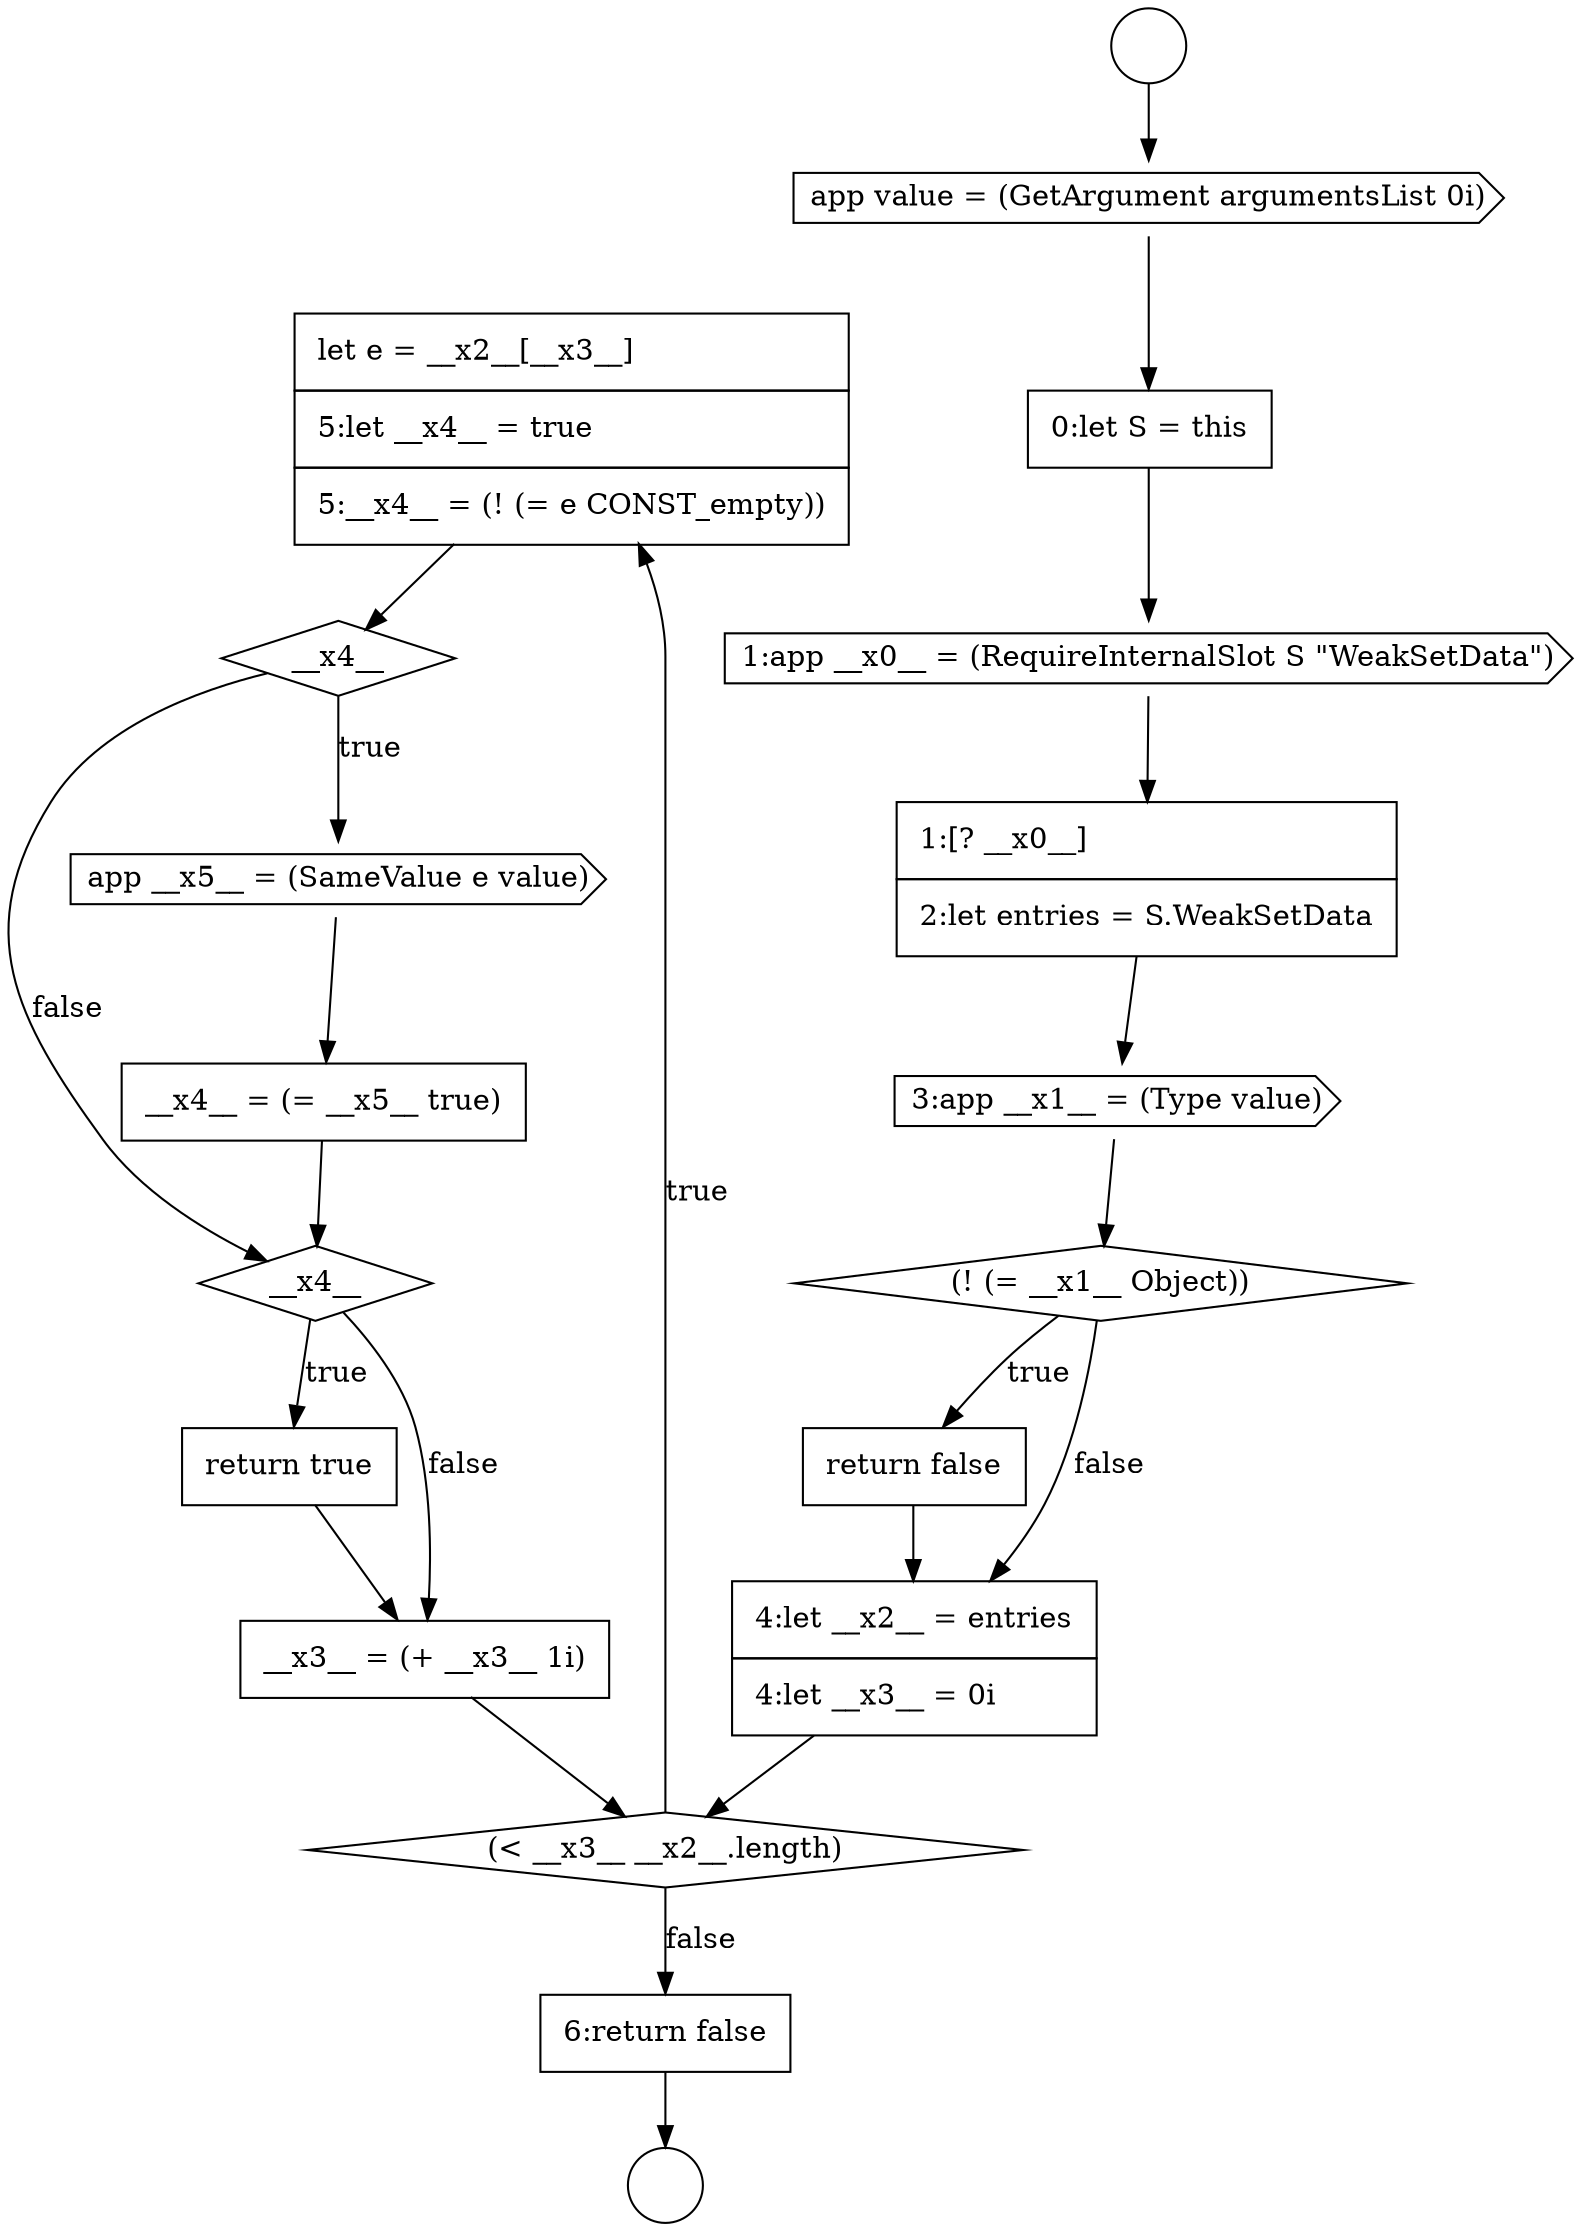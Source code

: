 digraph {
  node17257 [shape=none, margin=0, label=<<font color="black">
    <table border="0" cellborder="1" cellspacing="0" cellpadding="10">
      <tr><td align="left">let e = __x2__[__x3__]</td></tr>
      <tr><td align="left">5:let __x4__ = true</td></tr>
      <tr><td align="left">5:__x4__ = (! (= e CONST_empty))</td></tr>
    </table>
  </font>> color="black" fillcolor="white" style=filled]
  node17264 [shape=none, margin=0, label=<<font color="black">
    <table border="0" cellborder="1" cellspacing="0" cellpadding="10">
      <tr><td align="left">6:return false</td></tr>
    </table>
  </font>> color="black" fillcolor="white" style=filled]
  node17254 [shape=none, margin=0, label=<<font color="black">
    <table border="0" cellborder="1" cellspacing="0" cellpadding="10">
      <tr><td align="left">return false</td></tr>
    </table>
  </font>> color="black" fillcolor="white" style=filled]
  node17260 [shape=none, margin=0, label=<<font color="black">
    <table border="0" cellborder="1" cellspacing="0" cellpadding="10">
      <tr><td align="left">__x4__ = (= __x5__ true)</td></tr>
    </table>
  </font>> color="black" fillcolor="white" style=filled]
  node17251 [shape=none, margin=0, label=<<font color="black">
    <table border="0" cellborder="1" cellspacing="0" cellpadding="10">
      <tr><td align="left">1:[? __x0__]</td></tr>
      <tr><td align="left">2:let entries = S.WeakSetData</td></tr>
    </table>
  </font>> color="black" fillcolor="white" style=filled]
  node17262 [shape=none, margin=0, label=<<font color="black">
    <table border="0" cellborder="1" cellspacing="0" cellpadding="10">
      <tr><td align="left">return true</td></tr>
    </table>
  </font>> color="black" fillcolor="white" style=filled]
  node17252 [shape=cds, label=<<font color="black">3:app __x1__ = (Type value)</font>> color="black" fillcolor="white" style=filled]
  node17256 [shape=diamond, label=<<font color="black">(&lt; __x3__ __x2__.length)</font>> color="black" fillcolor="white" style=filled]
  node17253 [shape=diamond, label=<<font color="black">(! (= __x1__ Object))</font>> color="black" fillcolor="white" style=filled]
  node17246 [shape=circle label=" " color="black" fillcolor="white" style=filled]
  node17258 [shape=diamond, label=<<font color="black">__x4__</font>> color="black" fillcolor="white" style=filled]
  node17261 [shape=diamond, label=<<font color="black">__x4__</font>> color="black" fillcolor="white" style=filled]
  node17250 [shape=cds, label=<<font color="black">1:app __x0__ = (RequireInternalSlot S &quot;WeakSetData&quot;)</font>> color="black" fillcolor="white" style=filled]
  node17263 [shape=none, margin=0, label=<<font color="black">
    <table border="0" cellborder="1" cellspacing="0" cellpadding="10">
      <tr><td align="left">__x3__ = (+ __x3__ 1i)</td></tr>
    </table>
  </font>> color="black" fillcolor="white" style=filled]
  node17248 [shape=cds, label=<<font color="black">app value = (GetArgument argumentsList 0i)</font>> color="black" fillcolor="white" style=filled]
  node17249 [shape=none, margin=0, label=<<font color="black">
    <table border="0" cellborder="1" cellspacing="0" cellpadding="10">
      <tr><td align="left">0:let S = this</td></tr>
    </table>
  </font>> color="black" fillcolor="white" style=filled]
  node17255 [shape=none, margin=0, label=<<font color="black">
    <table border="0" cellborder="1" cellspacing="0" cellpadding="10">
      <tr><td align="left">4:let __x2__ = entries</td></tr>
      <tr><td align="left">4:let __x3__ = 0i</td></tr>
    </table>
  </font>> color="black" fillcolor="white" style=filled]
  node17247 [shape=circle label=" " color="black" fillcolor="white" style=filled]
  node17259 [shape=cds, label=<<font color="black">app __x5__ = (SameValue e value)</font>> color="black" fillcolor="white" style=filled]
  node17249 -> node17250 [ color="black"]
  node17250 -> node17251 [ color="black"]
  node17261 -> node17262 [label=<<font color="black">true</font>> color="black"]
  node17261 -> node17263 [label=<<font color="black">false</font>> color="black"]
  node17252 -> node17253 [ color="black"]
  node17258 -> node17259 [label=<<font color="black">true</font>> color="black"]
  node17258 -> node17261 [label=<<font color="black">false</font>> color="black"]
  node17262 -> node17263 [ color="black"]
  node17263 -> node17256 [ color="black"]
  node17259 -> node17260 [ color="black"]
  node17254 -> node17255 [ color="black"]
  node17253 -> node17254 [label=<<font color="black">true</font>> color="black"]
  node17253 -> node17255 [label=<<font color="black">false</font>> color="black"]
  node17257 -> node17258 [ color="black"]
  node17264 -> node17247 [ color="black"]
  node17255 -> node17256 [ color="black"]
  node17260 -> node17261 [ color="black"]
  node17248 -> node17249 [ color="black"]
  node17256 -> node17257 [label=<<font color="black">true</font>> color="black"]
  node17256 -> node17264 [label=<<font color="black">false</font>> color="black"]
  node17246 -> node17248 [ color="black"]
  node17251 -> node17252 [ color="black"]
}
